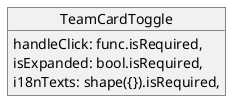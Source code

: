 @startuml

object TeamCardToggle {
  handleClick: func.isRequired,
  isExpanded: bool.isRequired,
  i18nTexts: shape({}).isRequired,
}

@enduml